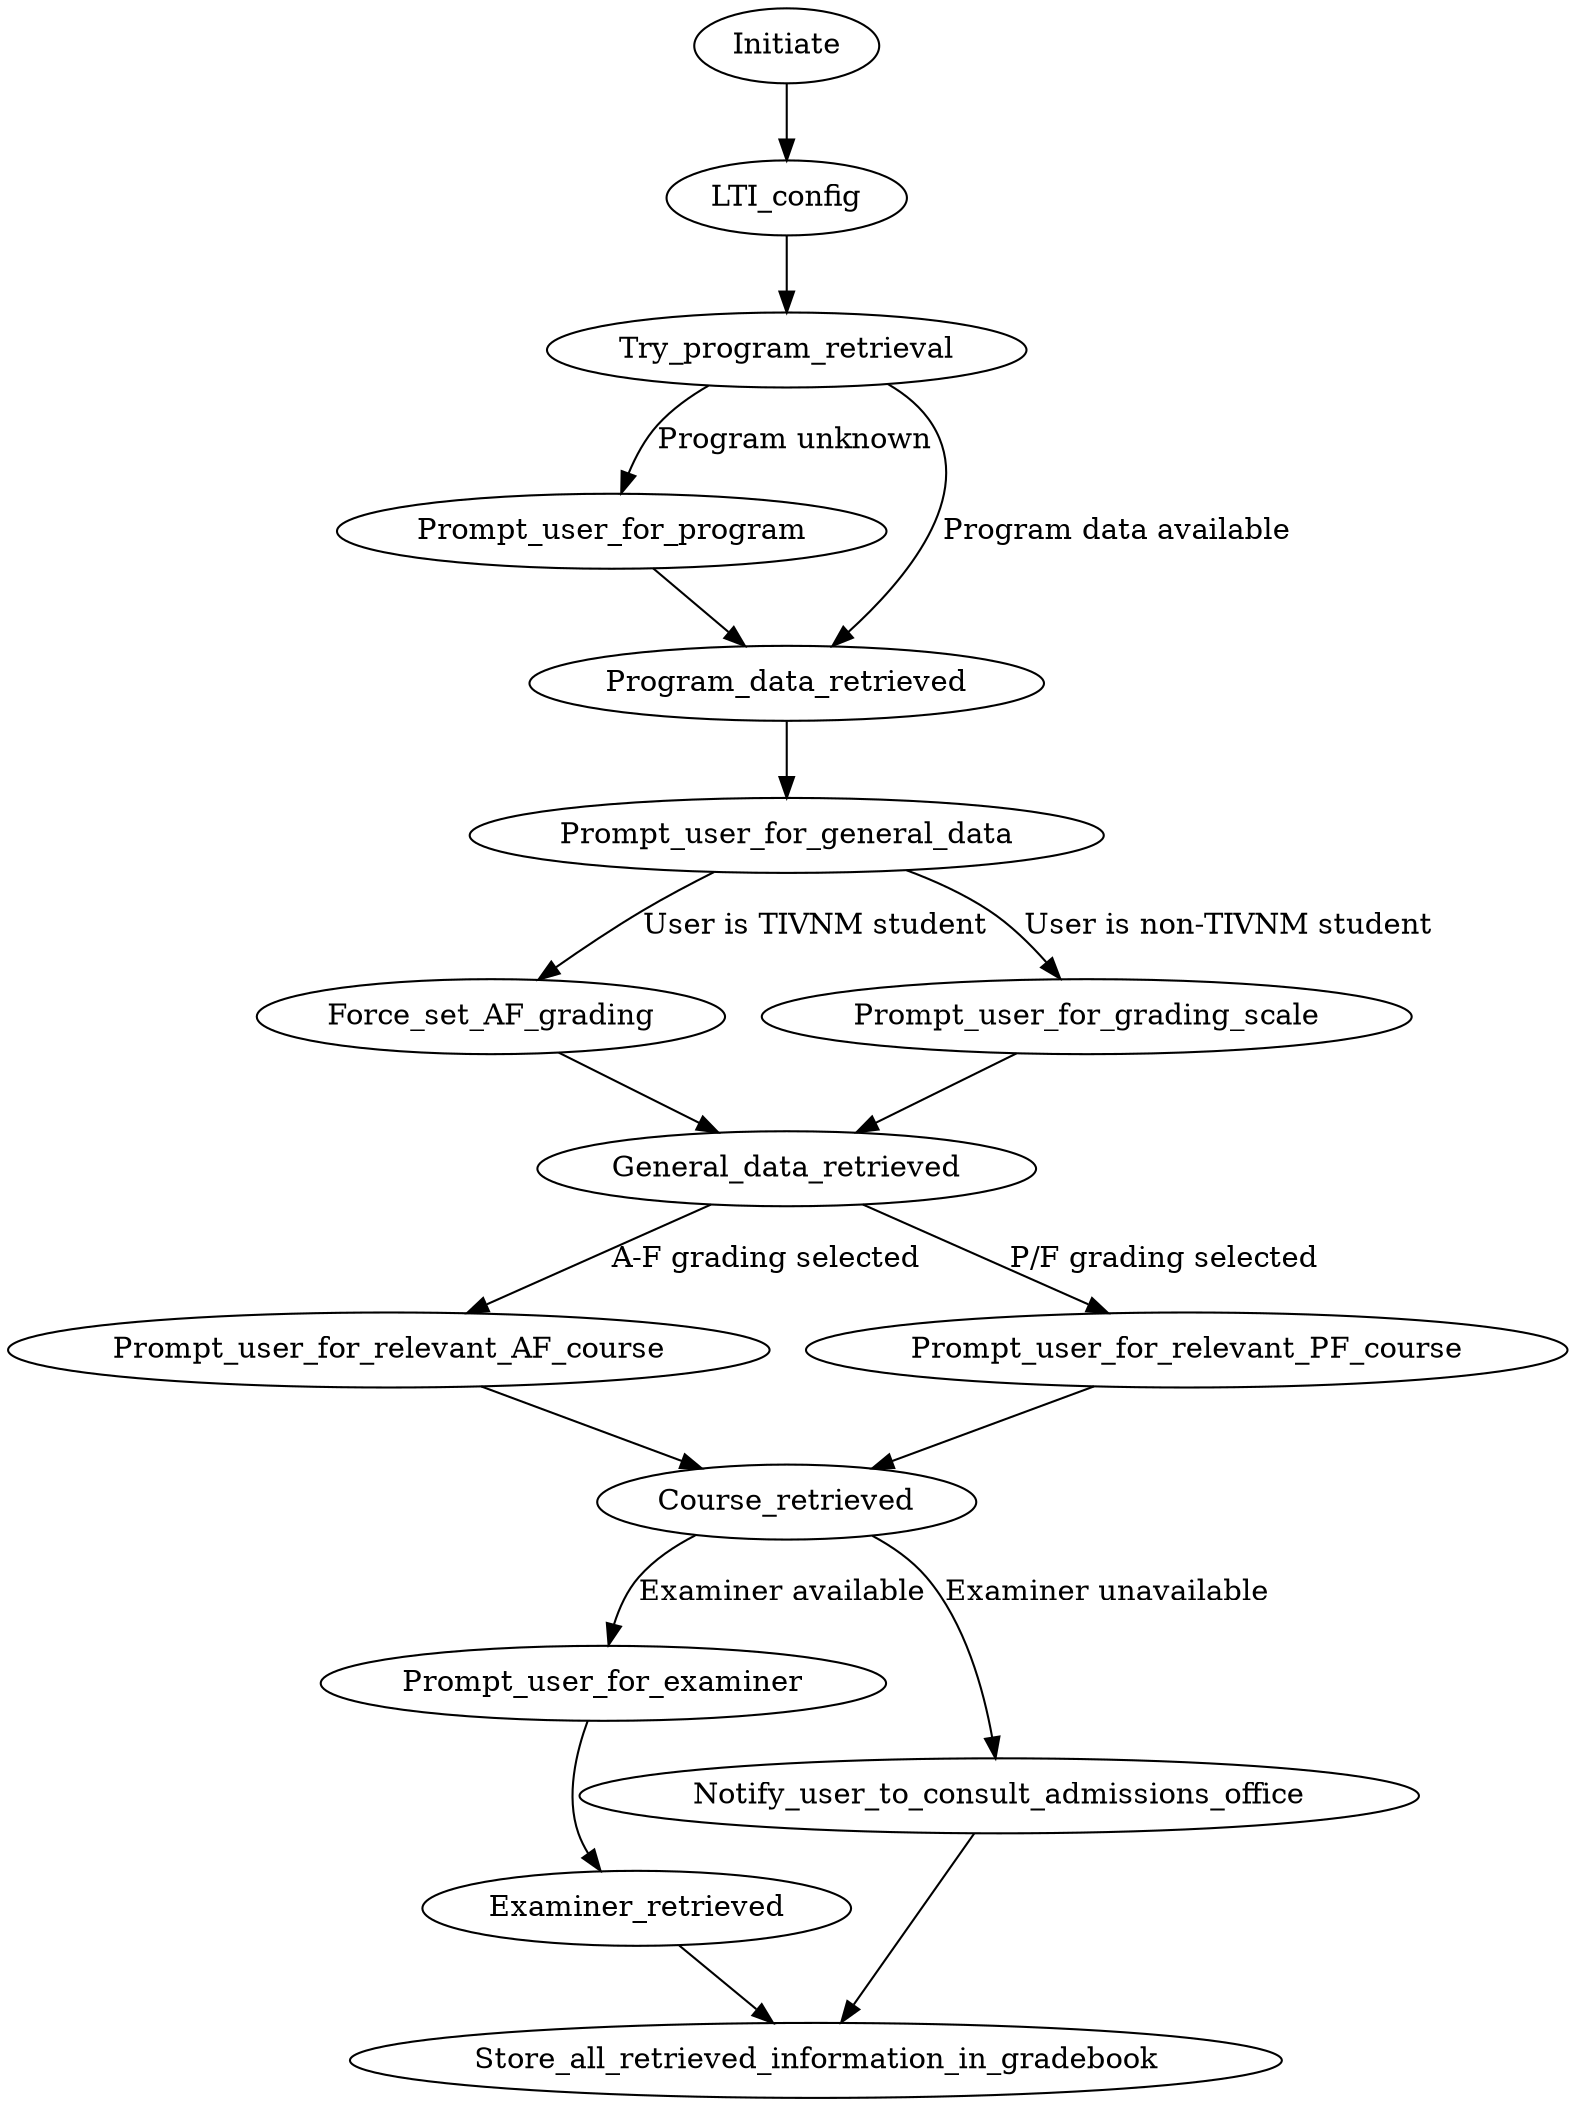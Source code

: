 digraph {
# Based on dot diagram in the thesis More tools for Canvas: Realizing a Digital Form with Dynamically Presented Questions and Alternatives by Reshad Sarwar and Nathan Manzi

Initiate -> LTI_config
LTI_config -> Try_program_retrieval
   
Try_program_retrieval -> Prompt_user_for_program[label="Program unknown"]
Prompt_user_for_program -> Program_data_retrieved
Try_program_retrieval -> Program_data_retrieved[label="Program data available"]
   
Program_data_retrieved -> Prompt_user_for_general_data
Prompt_user_for_general_data -> Force_set_AF_grading[label="User is TIVNM student"]
Prompt_user_for_general_data -> Prompt_user_for_grading_scale[label="User is non-TIVNM student"]
Force_set_AF_grading -> General_data_retrieved
Prompt_user_for_grading_scale -> General_data_retrieved
   
General_data_retrieved -> Prompt_user_for_relevant_AF_course[label="A-F grading selected"]
General_data_retrieved -> Prompt_user_for_relevant_PF_course[label="P/F grading selected"]
Prompt_user_for_relevant_AF_course -> Course_retrieved
Prompt_user_for_relevant_PF_course -> Course_retrieved
   
Course_retrieved -> Prompt_user_for_examiner[label="Examiner available"]
Prompt_user_for_examiner -> Examiner_retrieved
Examiner_retrieved -> Store_all_retrieved_information_in_gradebook
   
Course_retrieved -> Notify_user_to_consult_admissions_office[label="Examiner unavailable"]

# the following was missing in the code and was added in SinatraTest20.rb 
Notify_user_to_consult_admissions_office -> Store_all_retrieved_information_in_gradebook
}
